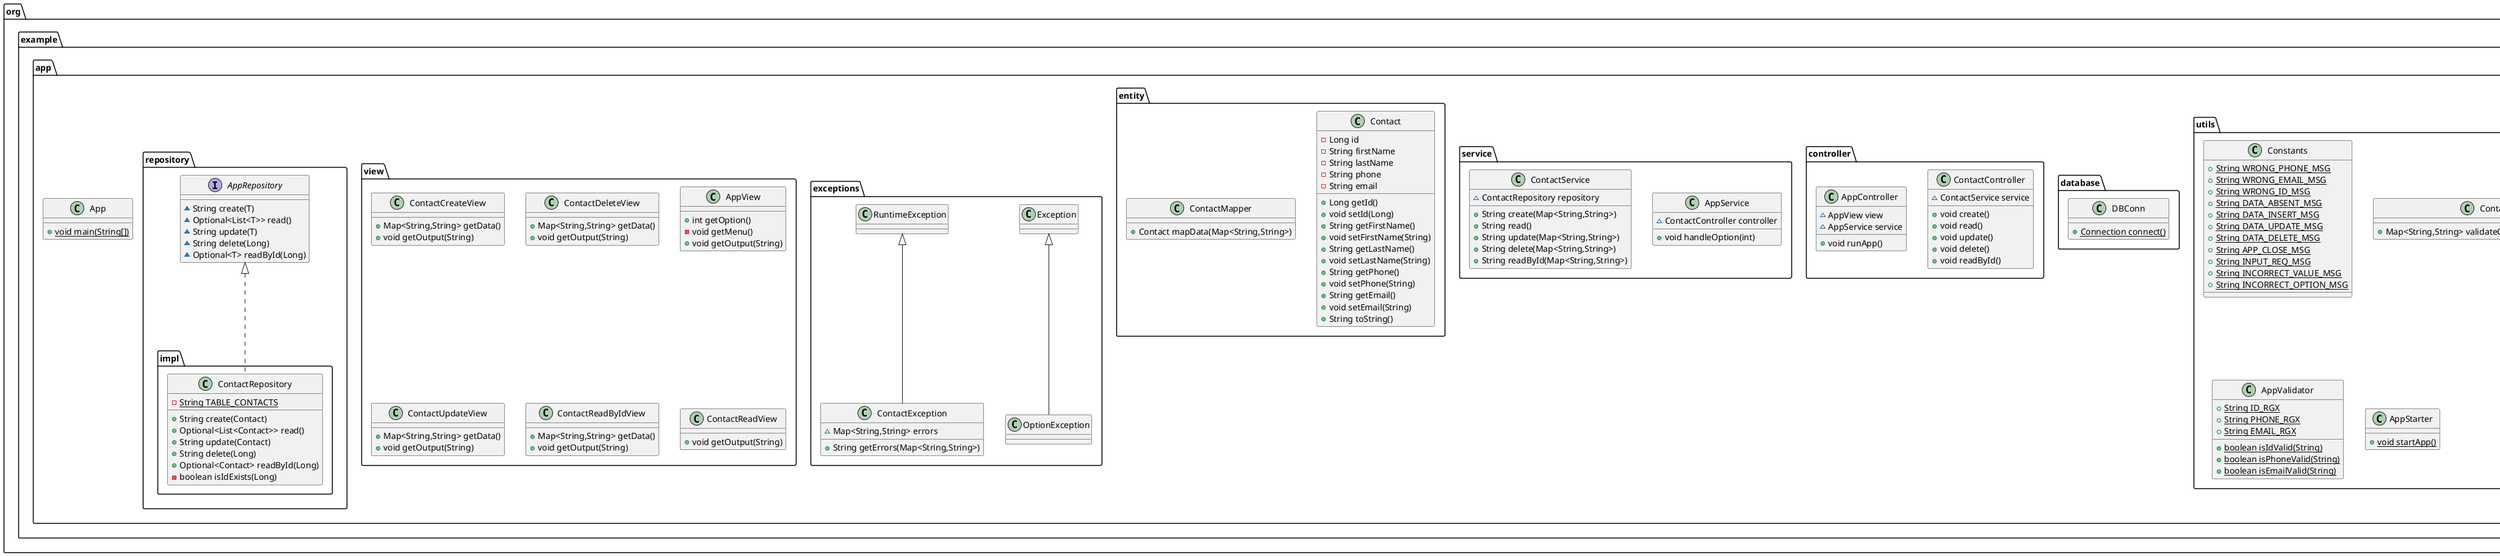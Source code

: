 @startuml
class org.example.app.utils.Constants {
+ {static} String WRONG_PHONE_MSG
+ {static} String WRONG_EMAIL_MSG
+ {static} String WRONG_ID_MSG
+ {static} String DATA_ABSENT_MSG
+ {static} String DATA_INSERT_MSG
+ {static} String DATA_UPDATE_MSG
+ {static} String DATA_DELETE_MSG
+ {static} String APP_CLOSE_MSG
+ {static} String INPUT_REQ_MSG
+ {static} String INCORRECT_VALUE_MSG
+ {static} String INCORRECT_OPTION_MSG
}

class org.example.app.database.DBConn {
+ {static} Connection connect()
}

class org.example.app.utils.ContactValidator {
+ Map<String,String> validateContactData(Map<String,String>)
}

class org.example.app.controller.ContactController {
~ ContactService service
+ void create()
+ void read()
+ void update()
+ void delete()
+ void readById()
}


class org.example.app.service.AppService {
~ ContactController controller
+ void handleOption(int)
}


class org.example.app.entity.Contact {
- Long id
- String firstName
- String lastName
- String phone
- String email
+ Long getId()
+ void setId(Long)
+ String getFirstName()
+ void setFirstName(String)
+ String getLastName()
+ void setLastName(String)
+ String getPhone()
+ void setPhone(String)
+ String getEmail()
+ void setEmail(String)
+ String toString()
}


class org.example.app.entity.ContactMapper {
+ Contact mapData(Map<String,String>)
}

class org.example.app.App {
+ {static} void main(String[])
}

class org.example.app.exceptions.OptionException {
}
class org.example.app.utils.AppValidator {
+ {static} String ID_RGX
+ {static} String PHONE_RGX
+ {static} String EMAIL_RGX
+ {static} boolean isIdValid(String)
+ {static} boolean isPhoneValid(String)
+ {static} boolean isEmailValid(String)
}


class org.example.app.view.ContactCreateView {
+ Map<String,String> getData()
+ void getOutput(String)
}

class org.example.app.view.ContactDeleteView {
+ Map<String,String> getData()
+ void getOutput(String)
}

class org.example.app.utils.AppStarter {
+ {static} void startApp()
}

class org.example.app.view.AppView {
+ int getOption()
- void getMenu()
+ void getOutput(String)
}

class org.example.app.service.ContactService {
~ ContactRepository repository
+ String create(Map<String,String>)
+ String read()
+ String update(Map<String,String>)
+ String delete(Map<String,String>)
+ String readById(Map<String,String>)
}


class org.example.app.view.ContactUpdateView {
+ Map<String,String> getData()
+ void getOutput(String)
}

interface org.example.app.repository.AppRepository {
~ String create(T)
~ Optional<List<T>> read()
~ String update(T)
~ String delete(Long)
~ Optional<T> readById(Long)
}

class org.example.app.view.ContactReadByIdView {
+ Map<String,String> getData()
+ void getOutput(String)
}

class org.example.app.controller.AppController {
~ AppView view
~ AppService service
+ void runApp()
}


class org.example.app.exceptions.ContactException {
~ Map<String,String> errors
+ String getErrors(Map<String,String>)
}


class org.example.app.view.ContactReadView {
+ void getOutput(String)
}

class org.example.app.repository.impl.ContactRepository {
- {static} String TABLE_CONTACTS
+ String create(Contact)
+ Optional<List<Contact>> read()
+ String update(Contact)
+ String delete(Long)
+ Optional<Contact> readById(Long)
- boolean isIdExists(Long)
}




org.example.app.exceptions.Exception <|-- org.example.app.exceptions.OptionException
org.example.app.exceptions.RuntimeException <|-- org.example.app.exceptions.ContactException
org.example.app.repository.AppRepository <|.. org.example.app.repository.impl.ContactRepository
@enduml
